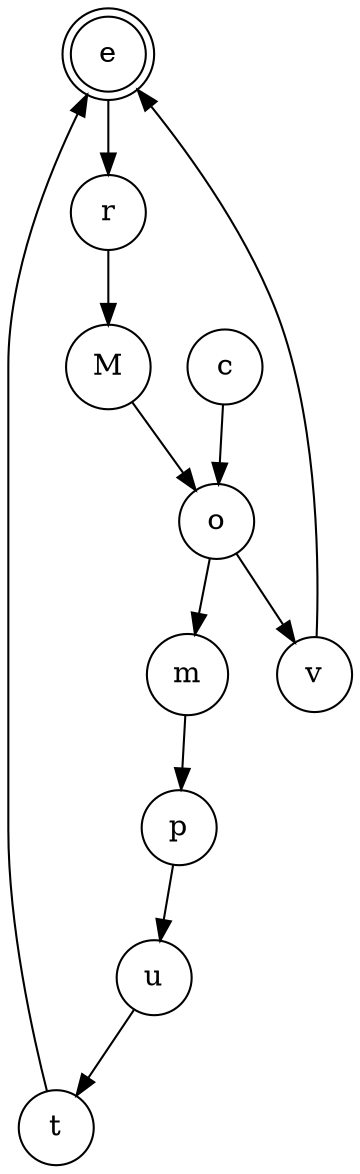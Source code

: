 digraph {   
    node [shape = doublecircle, color = black] e ;
    node [shape = circle];
    node [color= black];
    c -> o -> m -> p -> u -> t -> e -> r -> M -> o -> v -> e;	
}